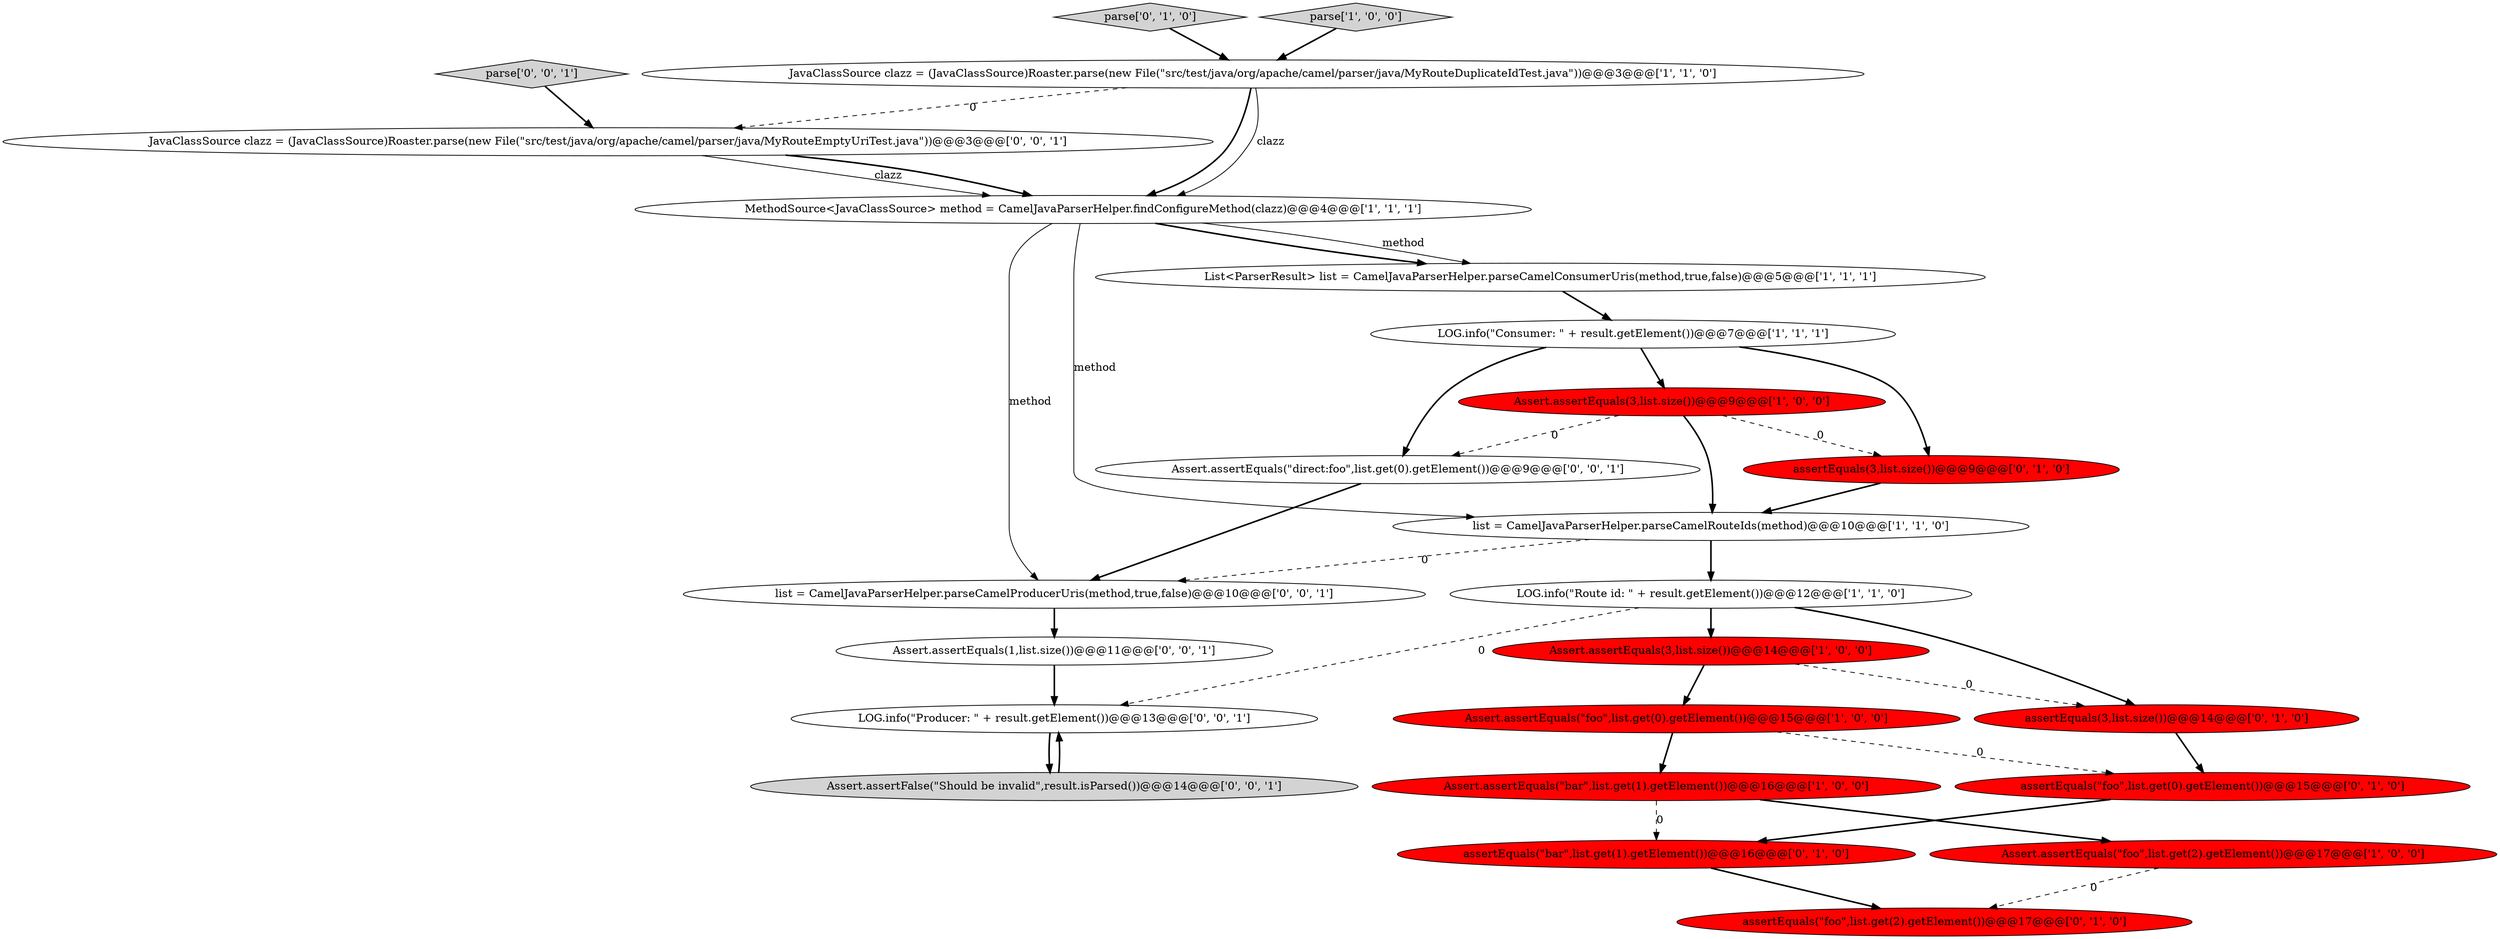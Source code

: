 digraph {
22 [style = filled, label = "Assert.assertEquals(1,list.size())@@@11@@@['0', '0', '1']", fillcolor = white, shape = ellipse image = "AAA0AAABBB3BBB"];
18 [style = filled, label = "Assert.assertFalse(\"Should be invalid\",result.isParsed())@@@14@@@['0', '0', '1']", fillcolor = lightgray, shape = ellipse image = "AAA0AAABBB3BBB"];
4 [style = filled, label = "Assert.assertEquals(\"bar\",list.get(1).getElement())@@@16@@@['1', '0', '0']", fillcolor = red, shape = ellipse image = "AAA1AAABBB1BBB"];
2 [style = filled, label = "Assert.assertEquals(\"foo\",list.get(2).getElement())@@@17@@@['1', '0', '0']", fillcolor = red, shape = ellipse image = "AAA1AAABBB1BBB"];
8 [style = filled, label = "list = CamelJavaParserHelper.parseCamelRouteIds(method)@@@10@@@['1', '1', '0']", fillcolor = white, shape = ellipse image = "AAA0AAABBB1BBB"];
15 [style = filled, label = "assertEquals(\"bar\",list.get(1).getElement())@@@16@@@['0', '1', '0']", fillcolor = red, shape = ellipse image = "AAA1AAABBB2BBB"];
6 [style = filled, label = "MethodSource<JavaClassSource> method = CamelJavaParserHelper.findConfigureMethod(clazz)@@@4@@@['1', '1', '1']", fillcolor = white, shape = ellipse image = "AAA0AAABBB1BBB"];
23 [style = filled, label = "list = CamelJavaParserHelper.parseCamelProducerUris(method,true,false)@@@10@@@['0', '0', '1']", fillcolor = white, shape = ellipse image = "AAA0AAABBB3BBB"];
14 [style = filled, label = "assertEquals(\"foo\",list.get(0).getElement())@@@15@@@['0', '1', '0']", fillcolor = red, shape = ellipse image = "AAA1AAABBB2BBB"];
12 [style = filled, label = "assertEquals(\"foo\",list.get(2).getElement())@@@17@@@['0', '1', '0']", fillcolor = red, shape = ellipse image = "AAA1AAABBB2BBB"];
5 [style = filled, label = "Assert.assertEquals(3,list.size())@@@14@@@['1', '0', '0']", fillcolor = red, shape = ellipse image = "AAA1AAABBB1BBB"];
19 [style = filled, label = "LOG.info(\"Producer: \" + result.getElement())@@@13@@@['0', '0', '1']", fillcolor = white, shape = ellipse image = "AAA0AAABBB3BBB"];
11 [style = filled, label = "Assert.assertEquals(\"foo\",list.get(0).getElement())@@@15@@@['1', '0', '0']", fillcolor = red, shape = ellipse image = "AAA1AAABBB1BBB"];
20 [style = filled, label = "JavaClassSource clazz = (JavaClassSource)Roaster.parse(new File(\"src/test/java/org/apache/camel/parser/java/MyRouteEmptyUriTest.java\"))@@@3@@@['0', '0', '1']", fillcolor = white, shape = ellipse image = "AAA0AAABBB3BBB"];
16 [style = filled, label = "assertEquals(3,list.size())@@@14@@@['0', '1', '0']", fillcolor = red, shape = ellipse image = "AAA1AAABBB2BBB"];
10 [style = filled, label = "JavaClassSource clazz = (JavaClassSource)Roaster.parse(new File(\"src/test/java/org/apache/camel/parser/java/MyRouteDuplicateIdTest.java\"))@@@3@@@['1', '1', '0']", fillcolor = white, shape = ellipse image = "AAA0AAABBB1BBB"];
17 [style = filled, label = "parse['0', '1', '0']", fillcolor = lightgray, shape = diamond image = "AAA0AAABBB2BBB"];
7 [style = filled, label = "List<ParserResult> list = CamelJavaParserHelper.parseCamelConsumerUris(method,true,false)@@@5@@@['1', '1', '1']", fillcolor = white, shape = ellipse image = "AAA0AAABBB1BBB"];
3 [style = filled, label = "LOG.info(\"Consumer: \" + result.getElement())@@@7@@@['1', '1', '1']", fillcolor = white, shape = ellipse image = "AAA0AAABBB1BBB"];
1 [style = filled, label = "Assert.assertEquals(3,list.size())@@@9@@@['1', '0', '0']", fillcolor = red, shape = ellipse image = "AAA1AAABBB1BBB"];
0 [style = filled, label = "LOG.info(\"Route id: \" + result.getElement())@@@12@@@['1', '1', '0']", fillcolor = white, shape = ellipse image = "AAA0AAABBB1BBB"];
13 [style = filled, label = "assertEquals(3,list.size())@@@9@@@['0', '1', '0']", fillcolor = red, shape = ellipse image = "AAA1AAABBB2BBB"];
21 [style = filled, label = "parse['0', '0', '1']", fillcolor = lightgray, shape = diamond image = "AAA0AAABBB3BBB"];
9 [style = filled, label = "parse['1', '0', '0']", fillcolor = lightgray, shape = diamond image = "AAA0AAABBB1BBB"];
24 [style = filled, label = "Assert.assertEquals(\"direct:foo\",list.get(0).getElement())@@@9@@@['0', '0', '1']", fillcolor = white, shape = ellipse image = "AAA0AAABBB3BBB"];
17->10 [style = bold, label=""];
0->16 [style = bold, label=""];
19->18 [style = bold, label=""];
1->8 [style = bold, label=""];
3->1 [style = bold, label=""];
6->7 [style = solid, label="method"];
3->24 [style = bold, label=""];
22->19 [style = bold, label=""];
0->19 [style = dashed, label="0"];
6->23 [style = solid, label="method"];
11->4 [style = bold, label=""];
8->23 [style = dashed, label="0"];
18->19 [style = bold, label=""];
20->6 [style = solid, label="clazz"];
4->2 [style = bold, label=""];
20->6 [style = bold, label=""];
9->10 [style = bold, label=""];
10->6 [style = bold, label=""];
7->3 [style = bold, label=""];
1->13 [style = dashed, label="0"];
8->0 [style = bold, label=""];
5->16 [style = dashed, label="0"];
2->12 [style = dashed, label="0"];
23->22 [style = bold, label=""];
21->20 [style = bold, label=""];
1->24 [style = dashed, label="0"];
4->15 [style = dashed, label="0"];
11->14 [style = dashed, label="0"];
3->13 [style = bold, label=""];
16->14 [style = bold, label=""];
10->20 [style = dashed, label="0"];
14->15 [style = bold, label=""];
5->11 [style = bold, label=""];
15->12 [style = bold, label=""];
13->8 [style = bold, label=""];
6->7 [style = bold, label=""];
10->6 [style = solid, label="clazz"];
6->8 [style = solid, label="method"];
0->5 [style = bold, label=""];
24->23 [style = bold, label=""];
}
